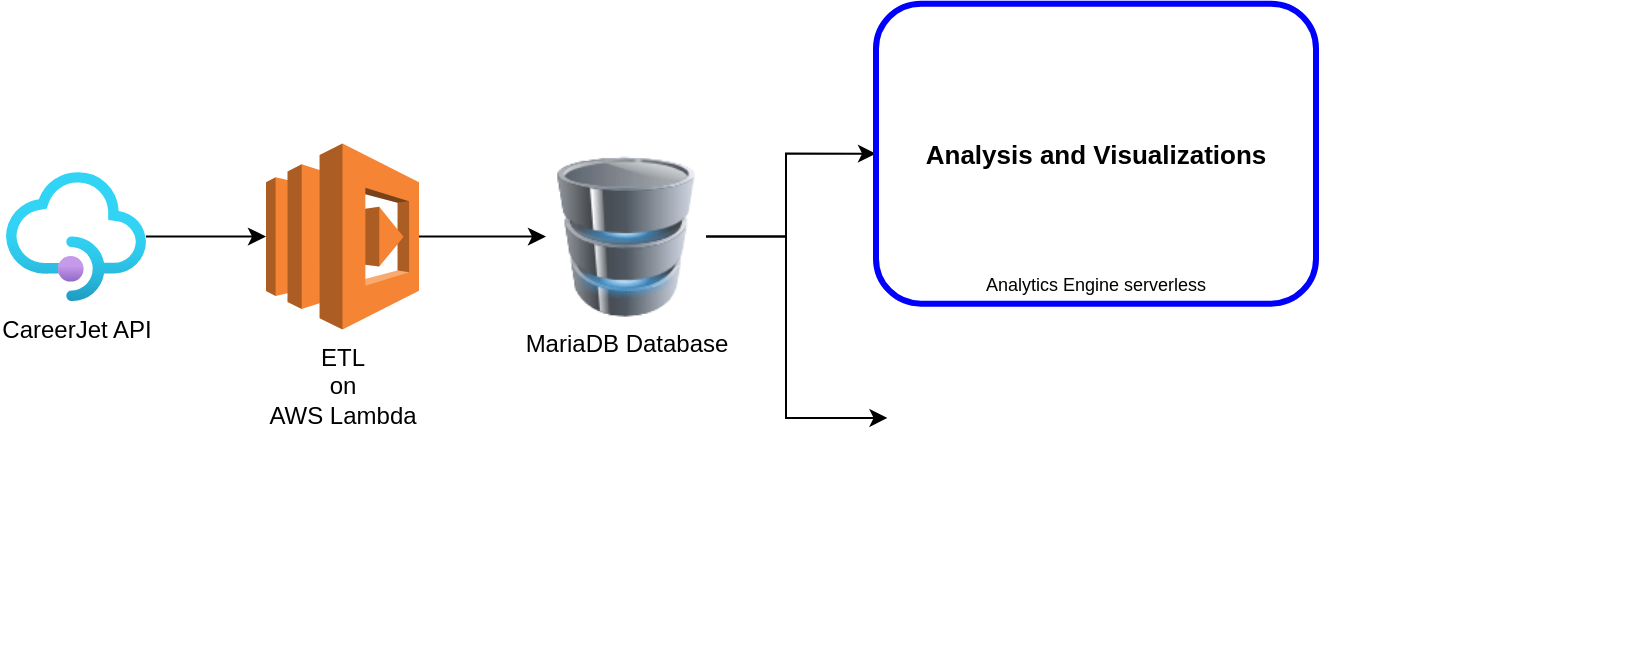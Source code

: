 <mxfile version="21.3.5" type="github">
  <diagram name="Page-1" id="rTmU0gyJbu6paWlbTUlL">
    <mxGraphModel dx="733" dy="370" grid="1" gridSize="10" guides="1" tooltips="1" connect="1" arrows="1" fold="1" page="1" pageScale="1" pageWidth="850" pageHeight="1100" math="0" shadow="0">
      <root>
        <mxCell id="0" />
        <mxCell id="1" parent="0" />
        <mxCell id="fkUC8mcvuKQt2Qb_8Sz2-3" style="edgeStyle=orthogonalEdgeStyle;rounded=0;orthogonalLoop=1;jettySize=auto;html=1;entryX=0;entryY=0.5;entryDx=0;entryDy=0;entryPerimeter=0;" edge="1" parent="1" source="fkUC8mcvuKQt2Qb_8Sz2-1" target="fkUC8mcvuKQt2Qb_8Sz2-2">
          <mxGeometry relative="1" as="geometry" />
        </mxCell>
        <mxCell id="fkUC8mcvuKQt2Qb_8Sz2-1" value="CareerJet API" style="image;aspect=fixed;html=1;points=[];align=center;fontSize=12;image=img/lib/azure2/app_services/API_Management_Services.svg;" vertex="1" parent="1">
          <mxGeometry x="40" y="180" width="70" height="64.62" as="geometry" />
        </mxCell>
        <mxCell id="fkUC8mcvuKQt2Qb_8Sz2-5" style="edgeStyle=orthogonalEdgeStyle;rounded=0;orthogonalLoop=1;jettySize=auto;html=1;entryX=0;entryY=0.5;entryDx=0;entryDy=0;" edge="1" parent="1" source="fkUC8mcvuKQt2Qb_8Sz2-2" target="fkUC8mcvuKQt2Qb_8Sz2-4">
          <mxGeometry relative="1" as="geometry" />
        </mxCell>
        <mxCell id="fkUC8mcvuKQt2Qb_8Sz2-2" value="ETL&lt;br&gt;on&lt;br&gt;AWS Lambda" style="outlineConnect=0;dashed=0;verticalLabelPosition=bottom;verticalAlign=top;align=center;html=1;shape=mxgraph.aws3.lambda;fillColor=#F58534;gradientColor=none;" vertex="1" parent="1">
          <mxGeometry x="170" y="165.81" width="76.5" height="93" as="geometry" />
        </mxCell>
        <mxCell id="fkUC8mcvuKQt2Qb_8Sz2-22" style="edgeStyle=orthogonalEdgeStyle;rounded=0;orthogonalLoop=1;jettySize=auto;html=1;entryX=0;entryY=0.5;entryDx=0;entryDy=0;" edge="1" parent="1" source="fkUC8mcvuKQt2Qb_8Sz2-4" target="fkUC8mcvuKQt2Qb_8Sz2-13">
          <mxGeometry relative="1" as="geometry">
            <Array as="points">
              <mxPoint x="430" y="212" />
              <mxPoint x="430" y="171" />
            </Array>
          </mxGeometry>
        </mxCell>
        <mxCell id="fkUC8mcvuKQt2Qb_8Sz2-26" style="edgeStyle=orthogonalEdgeStyle;rounded=0;orthogonalLoop=1;jettySize=auto;html=1;entryX=0;entryY=0.5;entryDx=0;entryDy=0;" edge="1" parent="1" source="fkUC8mcvuKQt2Qb_8Sz2-4" target="fkUC8mcvuKQt2Qb_8Sz2-23">
          <mxGeometry relative="1" as="geometry">
            <Array as="points">
              <mxPoint x="430" y="212" />
              <mxPoint x="430" y="303" />
            </Array>
          </mxGeometry>
        </mxCell>
        <mxCell id="fkUC8mcvuKQt2Qb_8Sz2-4" value="MariaDB Database" style="image;html=1;image=img/lib/clip_art/computers/Database_128x128.png" vertex="1" parent="1">
          <mxGeometry x="310" y="172.31" width="80" height="80" as="geometry" />
        </mxCell>
        <mxCell id="fkUC8mcvuKQt2Qb_8Sz2-16" value="" style="group" vertex="1" connectable="0" parent="1">
          <mxGeometry x="475" y="95.82" width="375" height="232.98" as="geometry" />
        </mxCell>
        <mxCell id="fkUC8mcvuKQt2Qb_8Sz2-13" value="&lt;b style=&quot;color: rgb(0, 0, 0); font-size: 13px;&quot;&gt;Analysis and Visualizations&lt;/b&gt;" style="rounded=1;whiteSpace=wrap;html=1;fillColor=#FFFFFF;fontColor=#ffffff;strokeColor=#0000FF;strokeWidth=3;" vertex="1" parent="fkUC8mcvuKQt2Qb_8Sz2-16">
          <mxGeometry width="220" height="150" as="geometry" />
        </mxCell>
        <mxCell id="fkUC8mcvuKQt2Qb_8Sz2-15" value="" style="shape=image;verticalLabelPosition=bottom;labelBackgroundColor=default;verticalAlign=top;aspect=fixed;imageAspect=0;image=https://bladebridge.com/wp-content/uploads/2022/01/PySpark.png;" vertex="1" parent="fkUC8mcvuKQt2Qb_8Sz2-16">
          <mxGeometry x="17.5" width="150" height="50" as="geometry" />
        </mxCell>
        <mxCell id="fkUC8mcvuKQt2Qb_8Sz2-17" value="" style="shape=image;verticalLabelPosition=bottom;labelBackgroundColor=default;verticalAlign=top;aspect=fixed;imageAspect=0;image=https://upload.wikimedia.org/wikipedia/commons/thumb/0/0a/Python.svg/1200px-Python.svg.png;" vertex="1" parent="fkUC8mcvuKQt2Qb_8Sz2-16">
          <mxGeometry x="145" y="20" width="40" height="40" as="geometry" />
        </mxCell>
        <mxCell id="fkUC8mcvuKQt2Qb_8Sz2-18" value="Analytics Engine serverless" style="shape=image;verticalLabelPosition=bottom;labelBackgroundColor=none;verticalAlign=top;aspect=fixed;imageAspect=0;image=https://freepngimg.com/thumb/ibm/67869-bluemix-softlayer-ibm-cloud-computing-free-download-png-hd.png;fontColor=#000000;fontSize=9;strokeWidth=0;" vertex="1" parent="fkUC8mcvuKQt2Qb_8Sz2-16">
          <mxGeometry x="52.5" y="100" width="115" height="28.75" as="geometry" />
        </mxCell>
        <mxCell id="fkUC8mcvuKQt2Qb_8Sz2-25" value="" style="group" vertex="1" connectable="0" parent="fkUC8mcvuKQt2Qb_8Sz2-16">
          <mxGeometry x="-5" y="180" width="221.5" height="52.98" as="geometry" />
        </mxCell>
        <mxCell id="fkUC8mcvuKQt2Qb_8Sz2-24" value="" style="rounded=1;whiteSpace=wrap;html=1;fillColor=#FFFFFF;fontColor=#ffffff;strokeColor=none;strokeWidth=3;" vertex="1" parent="fkUC8mcvuKQt2Qb_8Sz2-25">
          <mxGeometry x="10.75" y="1.3" width="200" height="51.68" as="geometry" />
        </mxCell>
        <mxCell id="fkUC8mcvuKQt2Qb_8Sz2-23" value="" style="shape=image;verticalLabelPosition=bottom;labelBackgroundColor=default;verticalAlign=top;aspect=fixed;imageAspect=0;image=https://d0.awsstatic.com/china/hp/partners/tableau-LOGO-new02.png;" vertex="1" parent="fkUC8mcvuKQt2Qb_8Sz2-25">
          <mxGeometry x="10.75" y="3.22" width="200" height="47.84" as="geometry" />
        </mxCell>
        <mxCell id="fkUC8mcvuKQt2Qb_8Sz2-14" value="" style="shape=image;verticalLabelPosition=bottom;labelBackgroundColor=default;verticalAlign=top;aspect=fixed;imageAspect=0;image=https://info.neteris.com/hubfs/oracle-cloud-logo.png;" vertex="1" parent="1">
          <mxGeometry x="625" y="370" width="90" height="47.4" as="geometry" />
        </mxCell>
      </root>
    </mxGraphModel>
  </diagram>
</mxfile>
